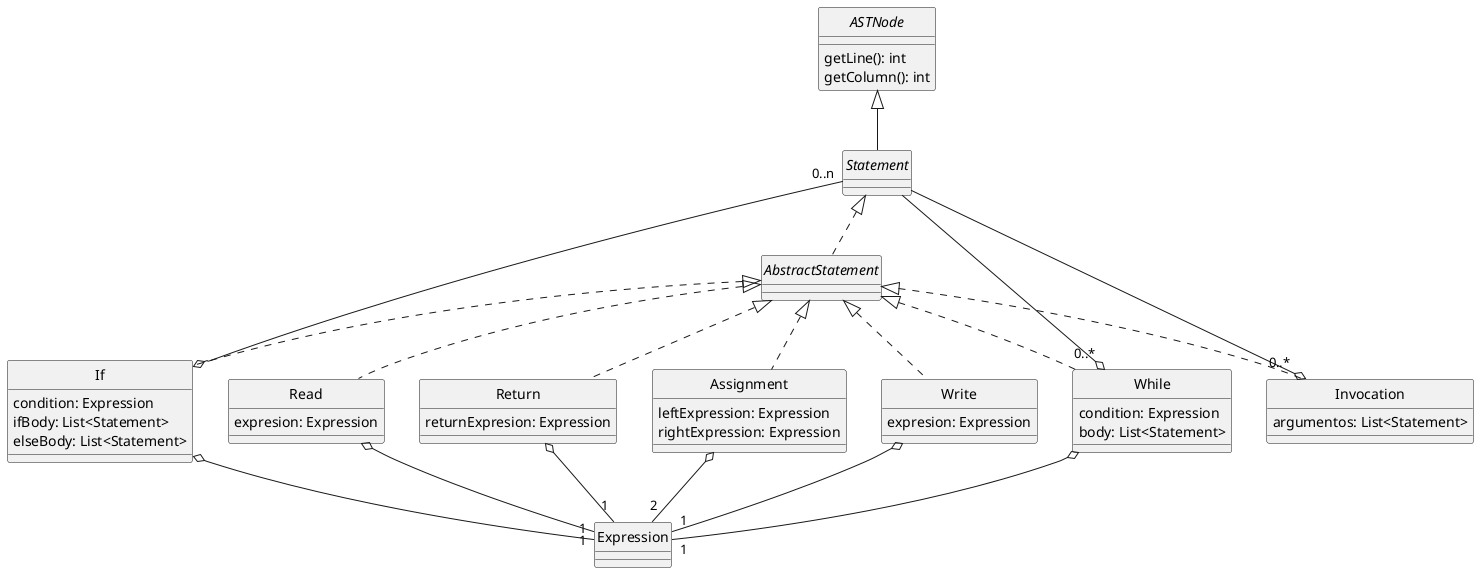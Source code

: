 @startuml Statements
skinparam style strictuml
skinparam monochrome true


interface ASTNode {
    getLine(): int
    getColumn(): int
}

interface Statement

abstract AbstractStatement

class If {
    condition: Expression
    ifBody: List<Statement>
    elseBody: List<Statement>
}

class Assignment {
    leftExpression: Expression
    rightExpression: Expression
    ' Deben de poder ser evaluables
}

class Write {
    expresion: Expression
}

class Read {
    expresion: Expression
}

class While {
    condition: Expression
    body: List<Statement>
}

class Return {
    returnExpresion: Expression
}

class Invocation {
    argumentos: List<Statement>
}

ASTNode <|-- Statement
Statement <|.. AbstractStatement
AbstractStatement <|.. If
AbstractStatement <|.. Assignment
AbstractStatement <|.. Write
AbstractStatement <|.. Read
AbstractStatement <|.. While
AbstractStatement <|.. Return
AbstractStatement <|.. Invocation
If o-- "1" Expression
Write o-- "1" Expression
Read o-- "1" Expression
While o-- "1" Expression
While "0..*" o-- Statement
Return o-- "1" Expression
Assignment o-- "2" Expression
If o-- "0..n" Statement
Invocation "0..*" o-- Statement

@enduml
